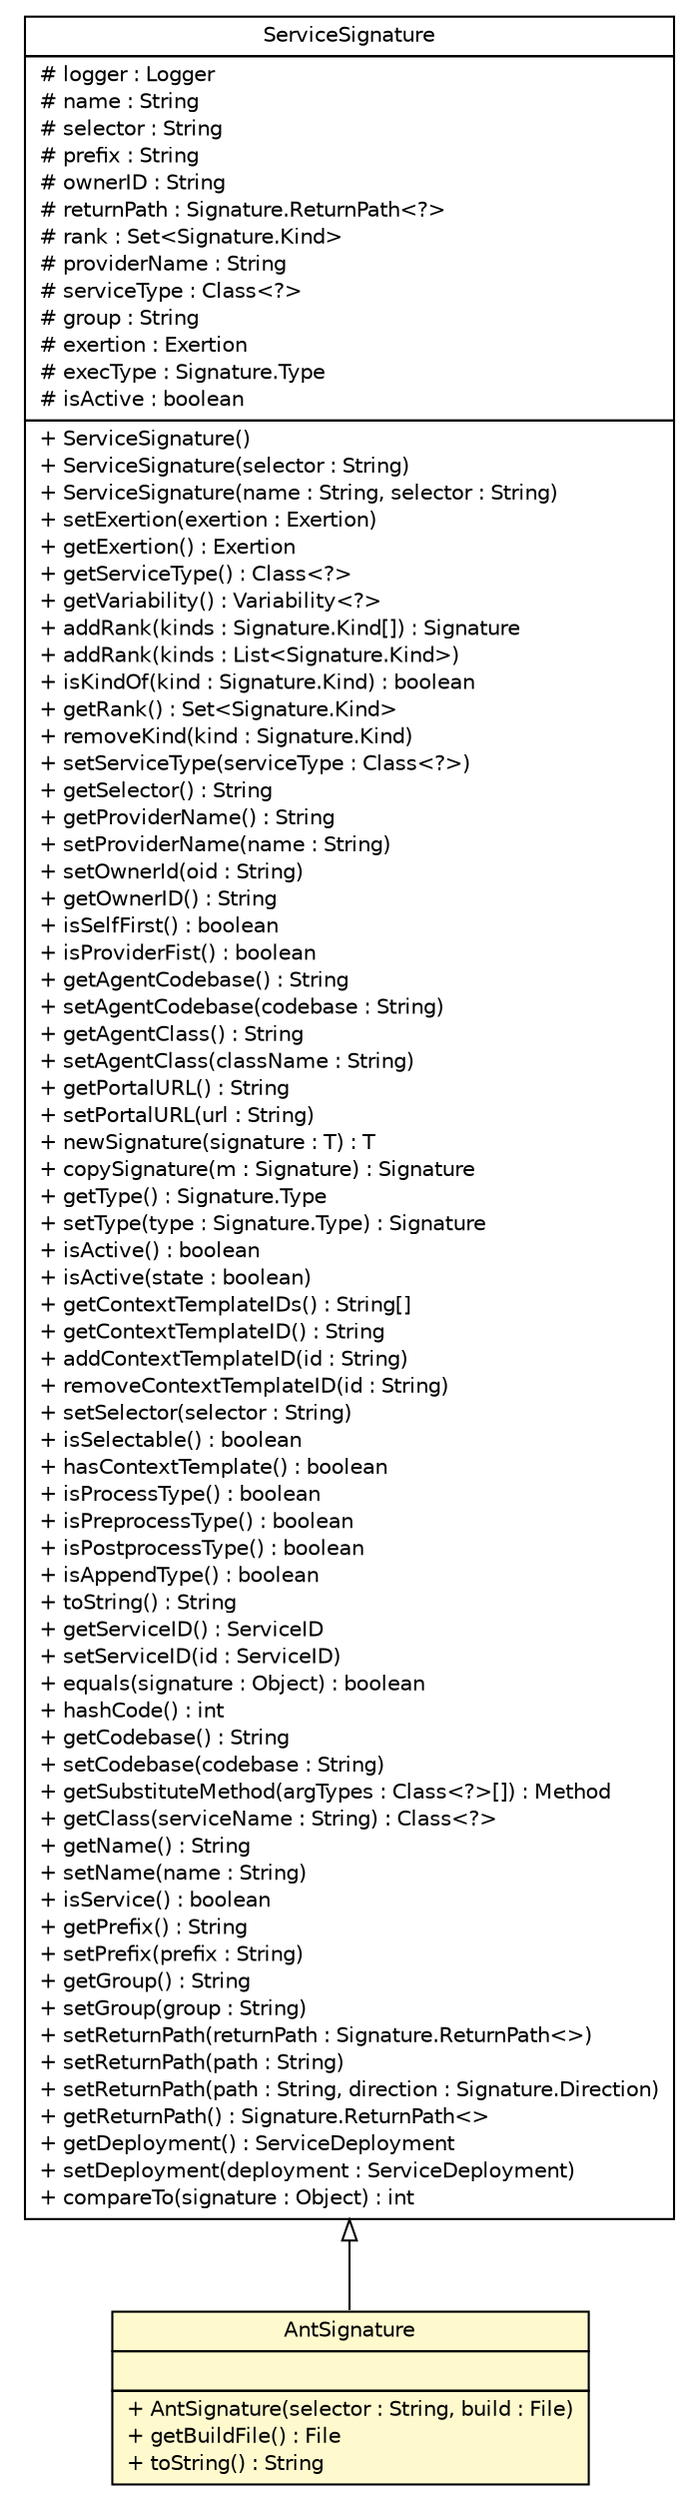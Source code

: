 #!/usr/local/bin/dot
#
# Class diagram 
# Generated by UMLGraph version R5_6 (http://www.umlgraph.org/)
#

digraph G {
	edge [fontname="Helvetica",fontsize=10,labelfontname="Helvetica",labelfontsize=10];
	node [fontname="Helvetica",fontsize=10,shape=plaintext];
	nodesep=0.25;
	ranksep=0.5;
	// sorcer.core.signature.ServiceSignature
	c111670 [label=<<table title="sorcer.core.signature.ServiceSignature" border="0" cellborder="1" cellspacing="0" cellpadding="2" port="p" href="./ServiceSignature.html">
		<tr><td><table border="0" cellspacing="0" cellpadding="1">
<tr><td align="center" balign="center"> ServiceSignature </td></tr>
		</table></td></tr>
		<tr><td><table border="0" cellspacing="0" cellpadding="1">
<tr><td align="left" balign="left"> # logger : Logger </td></tr>
<tr><td align="left" balign="left"> # name : String </td></tr>
<tr><td align="left" balign="left"> # selector : String </td></tr>
<tr><td align="left" balign="left"> # prefix : String </td></tr>
<tr><td align="left" balign="left"> # ownerID : String </td></tr>
<tr><td align="left" balign="left"> # returnPath : Signature.ReturnPath&lt;?&gt; </td></tr>
<tr><td align="left" balign="left"> # rank : Set&lt;Signature.Kind&gt; </td></tr>
<tr><td align="left" balign="left"> # providerName : String </td></tr>
<tr><td align="left" balign="left"> # serviceType : Class&lt;?&gt; </td></tr>
<tr><td align="left" balign="left"> # group : String </td></tr>
<tr><td align="left" balign="left"> # exertion : Exertion </td></tr>
<tr><td align="left" balign="left"> # execType : Signature.Type </td></tr>
<tr><td align="left" balign="left"> # isActive : boolean </td></tr>
		</table></td></tr>
		<tr><td><table border="0" cellspacing="0" cellpadding="1">
<tr><td align="left" balign="left"> + ServiceSignature() </td></tr>
<tr><td align="left" balign="left"> + ServiceSignature(selector : String) </td></tr>
<tr><td align="left" balign="left"> + ServiceSignature(name : String, selector : String) </td></tr>
<tr><td align="left" balign="left"> + setExertion(exertion : Exertion) </td></tr>
<tr><td align="left" balign="left"> + getExertion() : Exertion </td></tr>
<tr><td align="left" balign="left"> + getServiceType() : Class&lt;?&gt; </td></tr>
<tr><td align="left" balign="left"> + getVariability() : Variability&lt;?&gt; </td></tr>
<tr><td align="left" balign="left"> + addRank(kinds : Signature.Kind[]) : Signature </td></tr>
<tr><td align="left" balign="left"> + addRank(kinds : List&lt;Signature.Kind&gt;) </td></tr>
<tr><td align="left" balign="left"> + isKindOf(kind : Signature.Kind) : boolean </td></tr>
<tr><td align="left" balign="left"> + getRank() : Set&lt;Signature.Kind&gt; </td></tr>
<tr><td align="left" balign="left"> + removeKind(kind : Signature.Kind) </td></tr>
<tr><td align="left" balign="left"> + setServiceType(serviceType : Class&lt;?&gt;) </td></tr>
<tr><td align="left" balign="left"> + getSelector() : String </td></tr>
<tr><td align="left" balign="left"> + getProviderName() : String </td></tr>
<tr><td align="left" balign="left"> + setProviderName(name : String) </td></tr>
<tr><td align="left" balign="left"> + setOwnerId(oid : String) </td></tr>
<tr><td align="left" balign="left"> + getOwnerID() : String </td></tr>
<tr><td align="left" balign="left"> + isSelfFirst() : boolean </td></tr>
<tr><td align="left" balign="left"> + isProviderFist() : boolean </td></tr>
<tr><td align="left" balign="left"> + getAgentCodebase() : String </td></tr>
<tr><td align="left" balign="left"> + setAgentCodebase(codebase : String) </td></tr>
<tr><td align="left" balign="left"> + getAgentClass() : String </td></tr>
<tr><td align="left" balign="left"> + setAgentClass(className : String) </td></tr>
<tr><td align="left" balign="left"> + getPortalURL() : String </td></tr>
<tr><td align="left" balign="left"> + setPortalURL(url : String) </td></tr>
<tr><td align="left" balign="left"> + newSignature(signature : T) : T </td></tr>
<tr><td align="left" balign="left"> + copySignature(m : Signature) : Signature </td></tr>
<tr><td align="left" balign="left"> + getType() : Signature.Type </td></tr>
<tr><td align="left" balign="left"> + setType(type : Signature.Type) : Signature </td></tr>
<tr><td align="left" balign="left"> + isActive() : boolean </td></tr>
<tr><td align="left" balign="left"> + isActive(state : boolean) </td></tr>
<tr><td align="left" balign="left"> + getContextTemplateIDs() : String[] </td></tr>
<tr><td align="left" balign="left"> + getContextTemplateID() : String </td></tr>
<tr><td align="left" balign="left"> + addContextTemplateID(id : String) </td></tr>
<tr><td align="left" balign="left"> + removeContextTemplateID(id : String) </td></tr>
<tr><td align="left" balign="left"> + setSelector(selector : String) </td></tr>
<tr><td align="left" balign="left"> + isSelectable() : boolean </td></tr>
<tr><td align="left" balign="left"> + hasContextTemplate() : boolean </td></tr>
<tr><td align="left" balign="left"> + isProcessType() : boolean </td></tr>
<tr><td align="left" balign="left"> + isPreprocessType() : boolean </td></tr>
<tr><td align="left" balign="left"> + isPostprocessType() : boolean </td></tr>
<tr><td align="left" balign="left"> + isAppendType() : boolean </td></tr>
<tr><td align="left" balign="left"> + toString() : String </td></tr>
<tr><td align="left" balign="left"> + getServiceID() : ServiceID </td></tr>
<tr><td align="left" balign="left"> + setServiceID(id : ServiceID) </td></tr>
<tr><td align="left" balign="left"> + equals(signature : Object) : boolean </td></tr>
<tr><td align="left" balign="left"> + hashCode() : int </td></tr>
<tr><td align="left" balign="left"> + getCodebase() : String </td></tr>
<tr><td align="left" balign="left"> + setCodebase(codebase : String) </td></tr>
<tr><td align="left" balign="left"> + getSubstituteMethod(argTypes : Class&lt;?&gt;[]) : Method </td></tr>
<tr><td align="left" balign="left"> + getClass(serviceName : String) : Class&lt;?&gt; </td></tr>
<tr><td align="left" balign="left"> + getName() : String </td></tr>
<tr><td align="left" balign="left"> + setName(name : String) </td></tr>
<tr><td align="left" balign="left"> + isService() : boolean </td></tr>
<tr><td align="left" balign="left"> + getPrefix() : String </td></tr>
<tr><td align="left" balign="left"> + setPrefix(prefix : String) </td></tr>
<tr><td align="left" balign="left"> + getGroup() : String </td></tr>
<tr><td align="left" balign="left"> + setGroup(group : String) </td></tr>
<tr><td align="left" balign="left"> + setReturnPath(returnPath : Signature.ReturnPath&lt;&gt;) </td></tr>
<tr><td align="left" balign="left"> + setReturnPath(path : String) </td></tr>
<tr><td align="left" balign="left"> + setReturnPath(path : String, direction : Signature.Direction) </td></tr>
<tr><td align="left" balign="left"> + getReturnPath() : Signature.ReturnPath&lt;&gt; </td></tr>
<tr><td align="left" balign="left"> + getDeployment() : ServiceDeployment </td></tr>
<tr><td align="left" balign="left"> + setDeployment(deployment : ServiceDeployment) </td></tr>
<tr><td align="left" balign="left"> + compareTo(signature : Object) : int </td></tr>
		</table></td></tr>
		</table>>, URL="./ServiceSignature.html", fontname="Helvetica", fontcolor="black", fontsize=10.0];
	// sorcer.core.signature.AntSignature
	c111671 [label=<<table title="sorcer.core.signature.AntSignature" border="0" cellborder="1" cellspacing="0" cellpadding="2" port="p" bgcolor="lemonChiffon" href="./AntSignature.html">
		<tr><td><table border="0" cellspacing="0" cellpadding="1">
<tr><td align="center" balign="center"> AntSignature </td></tr>
		</table></td></tr>
		<tr><td><table border="0" cellspacing="0" cellpadding="1">
<tr><td align="left" balign="left">  </td></tr>
		</table></td></tr>
		<tr><td><table border="0" cellspacing="0" cellpadding="1">
<tr><td align="left" balign="left"> + AntSignature(selector : String, build : File) </td></tr>
<tr><td align="left" balign="left"> + getBuildFile() : File </td></tr>
<tr><td align="left" balign="left"> + toString() : String </td></tr>
		</table></td></tr>
		</table>>, URL="./AntSignature.html", fontname="Helvetica", fontcolor="black", fontsize=10.0];
	//sorcer.core.signature.AntSignature extends sorcer.core.signature.ServiceSignature
	c111670:p -> c111671:p [dir=back,arrowtail=empty];
}

